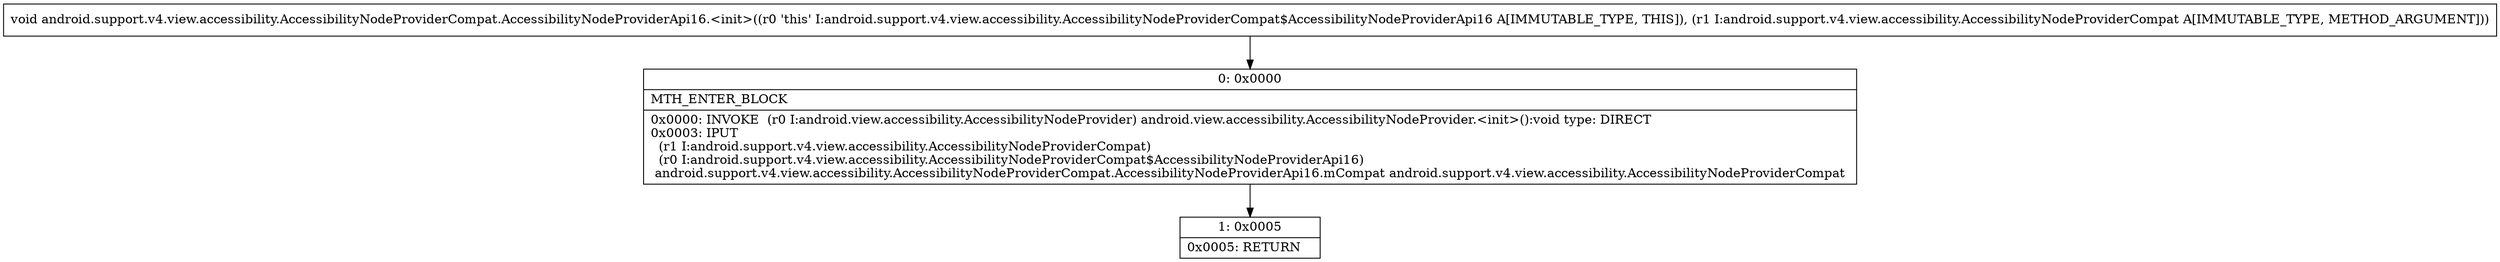 digraph "CFG forandroid.support.v4.view.accessibility.AccessibilityNodeProviderCompat.AccessibilityNodeProviderApi16.\<init\>(Landroid\/support\/v4\/view\/accessibility\/AccessibilityNodeProviderCompat;)V" {
Node_0 [shape=record,label="{0\:\ 0x0000|MTH_ENTER_BLOCK\l|0x0000: INVOKE  (r0 I:android.view.accessibility.AccessibilityNodeProvider) android.view.accessibility.AccessibilityNodeProvider.\<init\>():void type: DIRECT \l0x0003: IPUT  \l  (r1 I:android.support.v4.view.accessibility.AccessibilityNodeProviderCompat)\l  (r0 I:android.support.v4.view.accessibility.AccessibilityNodeProviderCompat$AccessibilityNodeProviderApi16)\l android.support.v4.view.accessibility.AccessibilityNodeProviderCompat.AccessibilityNodeProviderApi16.mCompat android.support.v4.view.accessibility.AccessibilityNodeProviderCompat \l}"];
Node_1 [shape=record,label="{1\:\ 0x0005|0x0005: RETURN   \l}"];
MethodNode[shape=record,label="{void android.support.v4.view.accessibility.AccessibilityNodeProviderCompat.AccessibilityNodeProviderApi16.\<init\>((r0 'this' I:android.support.v4.view.accessibility.AccessibilityNodeProviderCompat$AccessibilityNodeProviderApi16 A[IMMUTABLE_TYPE, THIS]), (r1 I:android.support.v4.view.accessibility.AccessibilityNodeProviderCompat A[IMMUTABLE_TYPE, METHOD_ARGUMENT])) }"];
MethodNode -> Node_0;
Node_0 -> Node_1;
}

